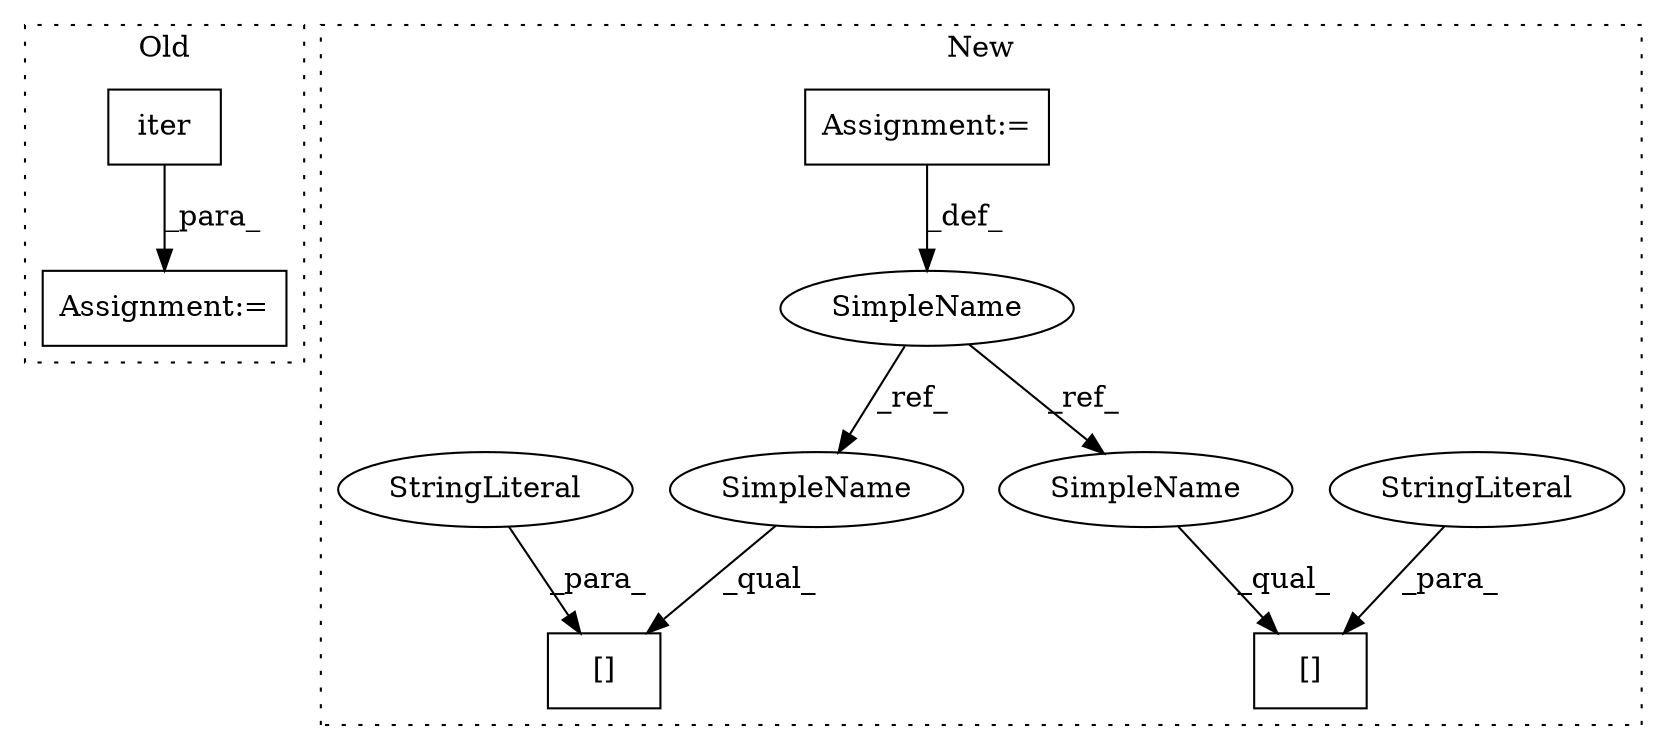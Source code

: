 digraph G {
subgraph cluster0 {
1 [label="iter" a="32" s="4263,4274" l="5,1" shape="box"];
3 [label="Assignment:=" a="7" s="4231" l="1" shape="box"];
label = "Old";
style="dotted";
}
subgraph cluster1 {
2 [label="[]" a="2" s="5942,5967" l="10,1" shape="box"];
4 [label="StringLiteral" a="45" s="5952" l="15" shape="ellipse"];
5 [label="Assignment:=" a="7" s="5797" l="1" shape="box"];
6 [label="[]" a="2" s="6263,6280" l="10,1" shape="box"];
7 [label="SimpleName" a="42" s="5910" l="9" shape="ellipse"];
8 [label="StringLiteral" a="45" s="6273" l="7" shape="ellipse"];
9 [label="SimpleName" a="42" s="6263" l="9" shape="ellipse"];
10 [label="SimpleName" a="42" s="5942" l="9" shape="ellipse"];
label = "New";
style="dotted";
}
1 -> 3 [label="_para_"];
4 -> 2 [label="_para_"];
5 -> 7 [label="_def_"];
7 -> 10 [label="_ref_"];
7 -> 9 [label="_ref_"];
8 -> 6 [label="_para_"];
9 -> 6 [label="_qual_"];
10 -> 2 [label="_qual_"];
}
